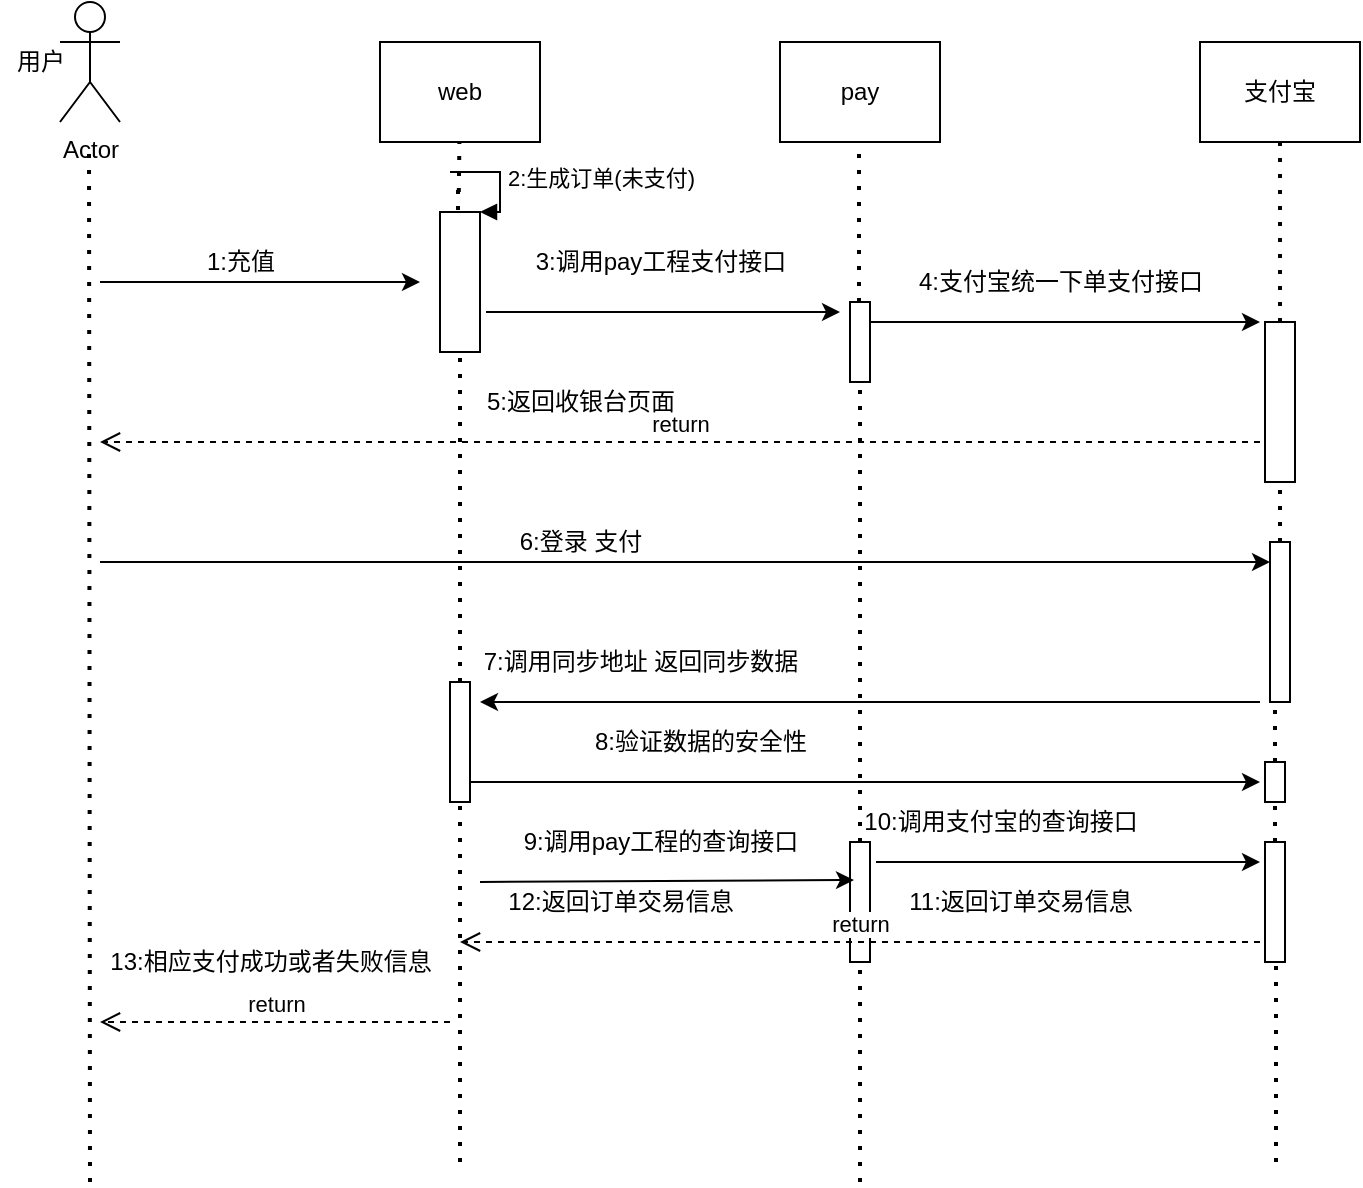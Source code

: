<mxfile version="14.1.3" type="github"><diagram id="oU1awLQXBIg7Ek2SedJM" name="Page-1"><mxGraphModel dx="868" dy="450" grid="1" gridSize="10" guides="1" tooltips="1" connect="1" arrows="1" fold="1" page="1" pageScale="1" pageWidth="827" pageHeight="1169" math="0" shadow="0"><root><mxCell id="0"/><mxCell id="1" parent="0"/><mxCell id="_aEZz53gjmWCeGP5SELV-2" value="web" style="rounded=0;whiteSpace=wrap;html=1;" vertex="1" parent="1"><mxGeometry x="220" y="40" width="80" height="50" as="geometry"/></mxCell><mxCell id="_aEZz53gjmWCeGP5SELV-3" value="pay" style="rounded=0;whiteSpace=wrap;html=1;" vertex="1" parent="1"><mxGeometry x="420" y="40" width="80" height="50" as="geometry"/></mxCell><mxCell id="_aEZz53gjmWCeGP5SELV-4" value="支付宝" style="rounded=0;whiteSpace=wrap;html=1;" vertex="1" parent="1"><mxGeometry x="630" y="40" width="80" height="50" as="geometry"/></mxCell><mxCell id="_aEZz53gjmWCeGP5SELV-5" value="Actor" style="shape=umlActor;verticalLabelPosition=bottom;verticalAlign=top;html=1;outlineConnect=0;" vertex="1" parent="1"><mxGeometry x="60" y="20" width="30" height="60" as="geometry"/></mxCell><mxCell id="_aEZz53gjmWCeGP5SELV-6" value="用户" style="text;html=1;align=center;verticalAlign=middle;resizable=0;points=[];autosize=1;" vertex="1" parent="1"><mxGeometry x="30" y="40" width="40" height="20" as="geometry"/></mxCell><mxCell id="_aEZz53gjmWCeGP5SELV-9" value="" style="endArrow=none;dashed=1;html=1;dashPattern=1 3;strokeWidth=2;" edge="1" parent="1"><mxGeometry width="50" height="50" relative="1" as="geometry"><mxPoint x="75" y="610" as="sourcePoint"/><mxPoint x="74.5" y="90" as="targetPoint"/></mxGeometry></mxCell><mxCell id="_aEZz53gjmWCeGP5SELV-10" value="" style="endArrow=none;dashed=1;html=1;dashPattern=1 3;strokeWidth=2;" edge="1" parent="1" target="_aEZz53gjmWCeGP5SELV-2"><mxGeometry width="50" height="50" relative="1" as="geometry"><mxPoint x="259.405" y="115" as="sourcePoint"/><mxPoint x="259.5" y="100" as="targetPoint"/></mxGeometry></mxCell><mxCell id="_aEZz53gjmWCeGP5SELV-11" value="" style="endArrow=none;dashed=1;html=1;dashPattern=1 3;strokeWidth=2;" edge="1" parent="1" source="_aEZz53gjmWCeGP5SELV-29"><mxGeometry width="50" height="50" relative="1" as="geometry"><mxPoint x="460" y="450" as="sourcePoint"/><mxPoint x="459.5" y="90" as="targetPoint"/></mxGeometry></mxCell><mxCell id="_aEZz53gjmWCeGP5SELV-12" value="" style="endArrow=none;dashed=1;html=1;dashPattern=1 3;strokeWidth=2;" edge="1" parent="1" source="_aEZz53gjmWCeGP5SELV-37" target="_aEZz53gjmWCeGP5SELV-4"><mxGeometry width="50" height="50" relative="1" as="geometry"><mxPoint x="670" y="460" as="sourcePoint"/><mxPoint x="669.5" y="110" as="targetPoint"/></mxGeometry></mxCell><mxCell id="_aEZz53gjmWCeGP5SELV-14" value="" style="endArrow=classic;html=1;" edge="1" parent="1"><mxGeometry width="50" height="50" relative="1" as="geometry"><mxPoint x="80" y="160" as="sourcePoint"/><mxPoint x="240" y="160" as="targetPoint"/></mxGeometry></mxCell><mxCell id="_aEZz53gjmWCeGP5SELV-15" value="1:充值" style="text;html=1;align=center;verticalAlign=middle;resizable=0;points=[];autosize=1;" vertex="1" parent="1"><mxGeometry x="125" y="140" width="50" height="20" as="geometry"/></mxCell><mxCell id="_aEZz53gjmWCeGP5SELV-17" value="" style="endArrow=none;dashed=1;html=1;dashPattern=1 3;strokeWidth=2;" edge="1" parent="1"><mxGeometry width="50" height="50" relative="1" as="geometry"><mxPoint x="259" y="140" as="sourcePoint"/><mxPoint x="259" y="110" as="targetPoint"/></mxGeometry></mxCell><mxCell id="_aEZz53gjmWCeGP5SELV-21" value="" style="endArrow=none;dashed=1;html=1;dashPattern=1 3;strokeWidth=2;" edge="1" parent="1" source="_aEZz53gjmWCeGP5SELV-47"><mxGeometry width="50" height="50" relative="1" as="geometry"><mxPoint x="260" y="450" as="sourcePoint"/><mxPoint x="260" y="120" as="targetPoint"/></mxGeometry></mxCell><mxCell id="_aEZz53gjmWCeGP5SELV-25" value="" style="html=1;points=[];perimeter=orthogonalPerimeter;" vertex="1" parent="1"><mxGeometry x="250" y="125" width="20" height="70" as="geometry"/></mxCell><mxCell id="_aEZz53gjmWCeGP5SELV-26" value="2:生成订单(未支付)" style="edgeStyle=orthogonalEdgeStyle;html=1;align=left;spacingLeft=2;endArrow=block;rounded=0;entryX=1;entryY=0;" edge="1" target="_aEZz53gjmWCeGP5SELV-25" parent="1"><mxGeometry relative="1" as="geometry"><mxPoint x="255" y="105" as="sourcePoint"/><Array as="points"><mxPoint x="280" y="105"/></Array></mxGeometry></mxCell><mxCell id="_aEZz53gjmWCeGP5SELV-28" value="" style="endArrow=classic;html=1;exitX=1.15;exitY=0.714;exitDx=0;exitDy=0;exitPerimeter=0;" edge="1" parent="1" source="_aEZz53gjmWCeGP5SELV-25"><mxGeometry width="50" height="50" relative="1" as="geometry"><mxPoint x="340" y="260" as="sourcePoint"/><mxPoint x="450" y="175" as="targetPoint"/></mxGeometry></mxCell><mxCell id="_aEZz53gjmWCeGP5SELV-29" value="" style="html=1;points=[];perimeter=orthogonalPerimeter;" vertex="1" parent="1"><mxGeometry x="455" y="170" width="10" height="40" as="geometry"/></mxCell><mxCell id="_aEZz53gjmWCeGP5SELV-31" value="" style="endArrow=none;dashed=1;html=1;dashPattern=1 3;strokeWidth=2;" edge="1" parent="1" source="_aEZz53gjmWCeGP5SELV-55" target="_aEZz53gjmWCeGP5SELV-29"><mxGeometry width="50" height="50" relative="1" as="geometry"><mxPoint x="460" y="610" as="sourcePoint"/><mxPoint x="459.5" y="90" as="targetPoint"/></mxGeometry></mxCell><mxCell id="_aEZz53gjmWCeGP5SELV-32" value="3:调用pay工程支付接口" style="text;html=1;align=center;verticalAlign=middle;resizable=0;points=[];autosize=1;" vertex="1" parent="1"><mxGeometry x="290" y="140" width="140" height="20" as="geometry"/></mxCell><mxCell id="_aEZz53gjmWCeGP5SELV-35" value="4:支付宝统一下单支付接口" style="text;html=1;align=center;verticalAlign=middle;resizable=0;points=[];autosize=1;" vertex="1" parent="1"><mxGeometry x="480" y="150" width="160" height="20" as="geometry"/></mxCell><mxCell id="_aEZz53gjmWCeGP5SELV-36" value="" style="endArrow=classic;html=1;exitX=1.15;exitY=0.714;exitDx=0;exitDy=0;exitPerimeter=0;" edge="1" parent="1"><mxGeometry width="50" height="50" relative="1" as="geometry"><mxPoint x="465" y="180.0" as="sourcePoint"/><mxPoint x="660" y="180" as="targetPoint"/></mxGeometry></mxCell><mxCell id="_aEZz53gjmWCeGP5SELV-37" value="" style="html=1;points=[];perimeter=orthogonalPerimeter;" vertex="1" parent="1"><mxGeometry x="662.5" y="180" width="15" height="80" as="geometry"/></mxCell><mxCell id="_aEZz53gjmWCeGP5SELV-38" value="" style="endArrow=none;dashed=1;html=1;dashPattern=1 3;strokeWidth=2;" edge="1" parent="1" source="_aEZz53gjmWCeGP5SELV-43" target="_aEZz53gjmWCeGP5SELV-37"><mxGeometry width="50" height="50" relative="1" as="geometry"><mxPoint x="670" y="460" as="sourcePoint"/><mxPoint x="670" y="90" as="targetPoint"/></mxGeometry></mxCell><mxCell id="_aEZz53gjmWCeGP5SELV-39" value="return" style="html=1;verticalAlign=bottom;endArrow=open;dashed=1;endSize=8;" edge="1" parent="1"><mxGeometry relative="1" as="geometry"><mxPoint x="660" y="240" as="sourcePoint"/><mxPoint x="80" y="240" as="targetPoint"/></mxGeometry></mxCell><mxCell id="_aEZz53gjmWCeGP5SELV-40" value="5:返回收银台页面" style="text;html=1;align=center;verticalAlign=middle;resizable=0;points=[];autosize=1;" vertex="1" parent="1"><mxGeometry x="265" y="210" width="110" height="20" as="geometry"/></mxCell><mxCell id="_aEZz53gjmWCeGP5SELV-42" value="" style="endArrow=classic;html=1;" edge="1" parent="1" target="_aEZz53gjmWCeGP5SELV-43"><mxGeometry width="50" height="50" relative="1" as="geometry"><mxPoint x="80" y="300" as="sourcePoint"/><mxPoint x="660" y="300" as="targetPoint"/></mxGeometry></mxCell><mxCell id="_aEZz53gjmWCeGP5SELV-43" value="" style="html=1;points=[];perimeter=orthogonalPerimeter;" vertex="1" parent="1"><mxGeometry x="665" y="290" width="10" height="80" as="geometry"/></mxCell><mxCell id="_aEZz53gjmWCeGP5SELV-44" value="" style="endArrow=none;dashed=1;html=1;dashPattern=1 3;strokeWidth=2;" edge="1" parent="1" source="_aEZz53gjmWCeGP5SELV-62" target="_aEZz53gjmWCeGP5SELV-43"><mxGeometry width="50" height="50" relative="1" as="geometry"><mxPoint x="668" y="600" as="sourcePoint"/><mxPoint x="670" y="260" as="targetPoint"/></mxGeometry></mxCell><mxCell id="_aEZz53gjmWCeGP5SELV-45" value="6:登录 支付" style="text;html=1;align=center;verticalAlign=middle;resizable=0;points=[];autosize=1;" vertex="1" parent="1"><mxGeometry x="280" y="280" width="80" height="20" as="geometry"/></mxCell><mxCell id="_aEZz53gjmWCeGP5SELV-47" value="" style="html=1;points=[];perimeter=orthogonalPerimeter;" vertex="1" parent="1"><mxGeometry x="255" y="360" width="10" height="60" as="geometry"/></mxCell><mxCell id="_aEZz53gjmWCeGP5SELV-48" value="" style="endArrow=none;dashed=1;html=1;dashPattern=1 3;strokeWidth=2;" edge="1" parent="1" target="_aEZz53gjmWCeGP5SELV-47"><mxGeometry width="50" height="50" relative="1" as="geometry"><mxPoint x="260" y="600" as="sourcePoint"/><mxPoint x="260" y="120" as="targetPoint"/></mxGeometry></mxCell><mxCell id="_aEZz53gjmWCeGP5SELV-49" value="" style="endArrow=classic;html=1;" edge="1" parent="1"><mxGeometry width="50" height="50" relative="1" as="geometry"><mxPoint x="660" y="370" as="sourcePoint"/><mxPoint x="270" y="370" as="targetPoint"/></mxGeometry></mxCell><mxCell id="_aEZz53gjmWCeGP5SELV-50" value="7:调用同步地址 返回同步数据" style="text;html=1;align=center;verticalAlign=middle;resizable=0;points=[];autosize=1;" vertex="1" parent="1"><mxGeometry x="265" y="340" width="170" height="20" as="geometry"/></mxCell><mxCell id="_aEZz53gjmWCeGP5SELV-51" value="" style="html=1;points=[];perimeter=orthogonalPerimeter;" vertex="1" parent="1"><mxGeometry x="662.5" y="400" width="10" height="20" as="geometry"/></mxCell><mxCell id="_aEZz53gjmWCeGP5SELV-53" value="" style="endArrow=classic;html=1;" edge="1" parent="1" source="_aEZz53gjmWCeGP5SELV-47"><mxGeometry width="50" height="50" relative="1" as="geometry"><mxPoint x="390" y="340" as="sourcePoint"/><mxPoint x="660" y="410" as="targetPoint"/></mxGeometry></mxCell><mxCell id="_aEZz53gjmWCeGP5SELV-54" value="8:验证数据的安全性" style="text;html=1;align=center;verticalAlign=middle;resizable=0;points=[];autosize=1;" vertex="1" parent="1"><mxGeometry x="320" y="380" width="120" height="20" as="geometry"/></mxCell><mxCell id="_aEZz53gjmWCeGP5SELV-55" value="" style="html=1;points=[];perimeter=orthogonalPerimeter;" vertex="1" parent="1"><mxGeometry x="455" y="440" width="10" height="60" as="geometry"/></mxCell><mxCell id="_aEZz53gjmWCeGP5SELV-56" value="" style="endArrow=none;dashed=1;html=1;dashPattern=1 3;strokeWidth=2;" edge="1" parent="1" target="_aEZz53gjmWCeGP5SELV-55"><mxGeometry width="50" height="50" relative="1" as="geometry"><mxPoint x="460" y="610" as="sourcePoint"/><mxPoint x="460" y="210" as="targetPoint"/></mxGeometry></mxCell><mxCell id="_aEZz53gjmWCeGP5SELV-57" value="" style="endArrow=classic;html=1;entryX=0.2;entryY=0.317;entryDx=0;entryDy=0;entryPerimeter=0;" edge="1" parent="1" target="_aEZz53gjmWCeGP5SELV-55"><mxGeometry width="50" height="50" relative="1" as="geometry"><mxPoint x="270" y="460" as="sourcePoint"/><mxPoint x="455" y="460" as="targetPoint"/></mxGeometry></mxCell><mxCell id="_aEZz53gjmWCeGP5SELV-58" value="9:调用pay工程的查询接口" style="text;html=1;align=center;verticalAlign=middle;resizable=0;points=[];autosize=1;" vertex="1" parent="1"><mxGeometry x="285" y="430" width="150" height="20" as="geometry"/></mxCell><mxCell id="_aEZz53gjmWCeGP5SELV-60" value="" style="endArrow=classic;html=1;" edge="1" parent="1"><mxGeometry width="50" height="50" relative="1" as="geometry"><mxPoint x="468" y="450" as="sourcePoint"/><mxPoint x="660" y="450" as="targetPoint"/></mxGeometry></mxCell><mxCell id="_aEZz53gjmWCeGP5SELV-61" value="10:调用支付宝的查询接口" style="text;html=1;align=center;verticalAlign=middle;resizable=0;points=[];autosize=1;" vertex="1" parent="1"><mxGeometry x="455" y="420" width="150" height="20" as="geometry"/></mxCell><mxCell id="_aEZz53gjmWCeGP5SELV-62" value="" style="html=1;points=[];perimeter=orthogonalPerimeter;" vertex="1" parent="1"><mxGeometry x="662.5" y="440" width="10" height="60" as="geometry"/></mxCell><mxCell id="_aEZz53gjmWCeGP5SELV-63" value="" style="endArrow=none;dashed=1;html=1;dashPattern=1 3;strokeWidth=2;" edge="1" parent="1" target="_aEZz53gjmWCeGP5SELV-62"><mxGeometry width="50" height="50" relative="1" as="geometry"><mxPoint x="668" y="600" as="sourcePoint"/><mxPoint x="668" y="370" as="targetPoint"/></mxGeometry></mxCell><mxCell id="_aEZz53gjmWCeGP5SELV-64" value="return" style="html=1;verticalAlign=bottom;endArrow=open;dashed=1;endSize=8;" edge="1" parent="1"><mxGeometry relative="1" as="geometry"><mxPoint x="660" y="490" as="sourcePoint"/><mxPoint x="260" y="490" as="targetPoint"/></mxGeometry></mxCell><mxCell id="_aEZz53gjmWCeGP5SELV-65" value="11:返回订单交易信息" style="text;html=1;align=center;verticalAlign=middle;resizable=0;points=[];autosize=1;" vertex="1" parent="1"><mxGeometry x="475" y="460" width="130" height="20" as="geometry"/></mxCell><mxCell id="_aEZz53gjmWCeGP5SELV-66" value="12:返回订单交易信息" style="text;html=1;align=center;verticalAlign=middle;resizable=0;points=[];autosize=1;" vertex="1" parent="1"><mxGeometry x="275" y="460" width="130" height="20" as="geometry"/></mxCell><mxCell id="_aEZz53gjmWCeGP5SELV-67" value="return" style="html=1;verticalAlign=bottom;endArrow=open;dashed=1;endSize=8;" edge="1" parent="1"><mxGeometry relative="1" as="geometry"><mxPoint x="255" y="530" as="sourcePoint"/><mxPoint x="80" y="530" as="targetPoint"/></mxGeometry></mxCell><mxCell id="_aEZz53gjmWCeGP5SELV-68" value="13:相应支付成功或者失败信息" style="text;html=1;align=center;verticalAlign=middle;resizable=0;points=[];autosize=1;" vertex="1" parent="1"><mxGeometry x="75" y="490" width="180" height="20" as="geometry"/></mxCell></root></mxGraphModel></diagram></mxfile>